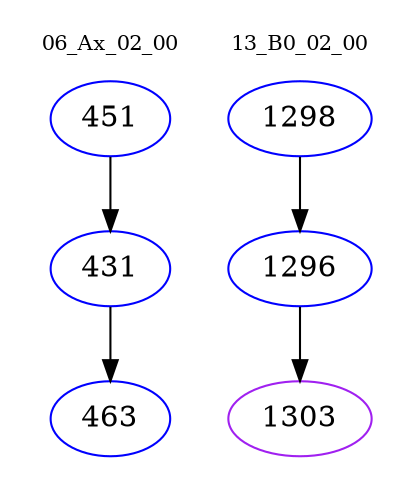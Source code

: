 digraph{
subgraph cluster_0 {
color = white
label = "06_Ax_02_00";
fontsize=10;
T0_451 [label="451", color="blue"]
T0_451 -> T0_431 [color="black"]
T0_431 [label="431", color="blue"]
T0_431 -> T0_463 [color="black"]
T0_463 [label="463", color="blue"]
}
subgraph cluster_1 {
color = white
label = "13_B0_02_00";
fontsize=10;
T1_1298 [label="1298", color="blue"]
T1_1298 -> T1_1296 [color="black"]
T1_1296 [label="1296", color="blue"]
T1_1296 -> T1_1303 [color="black"]
T1_1303 [label="1303", color="purple"]
}
}
